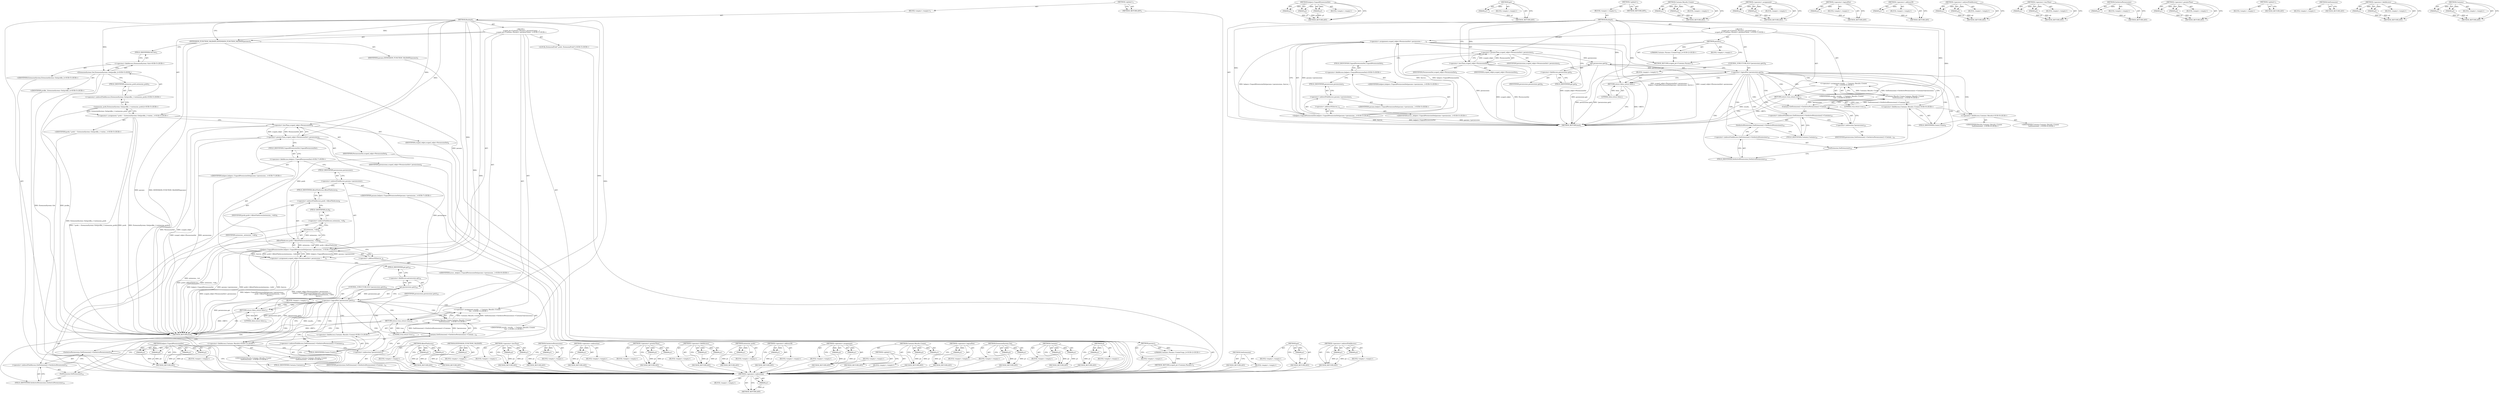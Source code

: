 digraph "id" {
vulnerable_141 [label=<(METHOD,&lt;operator&gt;.indirection)>];
vulnerable_142 [label=<(PARAM,p1)>];
vulnerable_143 [label=<(BLOCK,&lt;empty&gt;,&lt;empty&gt;)>];
vulnerable_144 [label=<(METHOD_RETURN,ANY)>];
vulnerable_96 [label=<(METHOD,helpers.UnpackPermissionSet)>];
vulnerable_97 [label=<(PARAM,p1)>];
vulnerable_98 [label=<(PARAM,p2)>];
vulnerable_99 [label=<(PARAM,p3)>];
vulnerable_100 [label=<(BLOCK,&lt;empty&gt;,&lt;empty&gt;)>];
vulnerable_101 [label=<(METHOD_RETURN,ANY)>];
vulnerable_120 [label=<(METHOD,get)>];
vulnerable_121 [label=<(PARAM,p1)>];
vulnerable_122 [label=<(BLOCK,&lt;empty&gt;,&lt;empty&gt;)>];
vulnerable_123 [label=<(METHOD_RETURN,ANY)>];
vulnerable_6 [label=<(METHOD,&lt;global&gt;)<SUB>1</SUB>>];
vulnerable_7 [label=<(BLOCK,&lt;empty&gt;,&lt;empty&gt;)<SUB>1</SUB>>];
vulnerable_8 [label=<(METHOD,RunImpl)<SUB>1</SUB>>];
vulnerable_9 [label="<(BLOCK,{
   scoped_ptr&lt;Contains::Params&gt; params(Contai...,{
   scoped_ptr&lt;Contains::Params&gt; params(Contai...)<SUB>1</SUB>>"];
vulnerable_10 [label=<(METHOD,params)<SUB>2</SUB>>];
vulnerable_11 [label="<(PARAM,Contains::Params::Create(*args_))<SUB>2</SUB>>"];
vulnerable_12 [label=<(BLOCK,&lt;empty&gt;,&lt;empty&gt;)>];
vulnerable_13 [label=<(METHOD_RETURN,scoped_ptr&lt;Contains.Params&gt;)<SUB>2</SUB>>];
vulnerable_15 [label=<(&lt;operator&gt;.assignment,scoped_refptr&lt;PermissionSet&gt; permissions =
    ...)<SUB>4</SUB>>];
vulnerable_16 [label=<(&lt;operator&gt;.greaterThan,scoped_refptr&lt;PermissionSet&gt; permissions)<SUB>4</SUB>>];
vulnerable_17 [label=<(&lt;operator&gt;.lessThan,scoped_refptr&lt;PermissionSet)<SUB>4</SUB>>];
vulnerable_18 [label=<(IDENTIFIER,scoped_refptr,scoped_refptr&lt;PermissionSet)<SUB>4</SUB>>];
vulnerable_19 [label=<(IDENTIFIER,PermissionSet,scoped_refptr&lt;PermissionSet)<SUB>4</SUB>>];
vulnerable_20 [label=<(IDENTIFIER,permissions,scoped_refptr&lt;PermissionSet&gt; permissions)<SUB>4</SUB>>];
vulnerable_21 [label="<(helpers.UnpackPermissionSet,helpers::UnpackPermissionSet(params-&gt;permission...)<SUB>5</SUB>>"];
vulnerable_22 [label="<(&lt;operator&gt;.fieldAccess,helpers::UnpackPermissionSet)<SUB>5</SUB>>"];
vulnerable_23 [label="<(IDENTIFIER,helpers,helpers::UnpackPermissionSet(params-&gt;permission...)<SUB>5</SUB>>"];
vulnerable_24 [label=<(FIELD_IDENTIFIER,UnpackPermissionSet,UnpackPermissionSet)<SUB>5</SUB>>];
vulnerable_25 [label=<(&lt;operator&gt;.indirectFieldAccess,params-&gt;permissions)<SUB>5</SUB>>];
vulnerable_26 [label="<(IDENTIFIER,params,helpers::UnpackPermissionSet(params-&gt;permission...)<SUB>5</SUB>>"];
vulnerable_27 [label=<(FIELD_IDENTIFIER,permissions,permissions)<SUB>5</SUB>>];
vulnerable_28 [label=<(&lt;operator&gt;.addressOf,&amp;error_)<SUB>5</SUB>>];
vulnerable_29 [label="<(IDENTIFIER,error_,helpers::UnpackPermissionSet(params-&gt;permission...)<SUB>5</SUB>>"];
vulnerable_30 [label=<(CONTROL_STRUCTURE,IF,if (!permissions.get()))<SUB>6</SUB>>];
vulnerable_31 [label=<(&lt;operator&gt;.logicalNot,!permissions.get())<SUB>6</SUB>>];
vulnerable_32 [label=<(get,permissions.get())<SUB>6</SUB>>];
vulnerable_33 [label=<(&lt;operator&gt;.fieldAccess,permissions.get)<SUB>6</SUB>>];
vulnerable_34 [label=<(IDENTIFIER,permissions,permissions.get())<SUB>6</SUB>>];
vulnerable_35 [label=<(FIELD_IDENTIFIER,get,get)<SUB>6</SUB>>];
vulnerable_36 [label=<(BLOCK,&lt;empty&gt;,&lt;empty&gt;)<SUB>7</SUB>>];
vulnerable_37 [label=<(RETURN,return false;,return false;)<SUB>7</SUB>>];
vulnerable_38 [label=<(LITERAL,false,return false;)<SUB>7</SUB>>];
vulnerable_39 [label="<(&lt;operator&gt;.assignment,results_ = Contains::Results::Create(
      Get...)<SUB>9</SUB>>"];
vulnerable_40 [label="<(IDENTIFIER,results_,results_ = Contains::Results::Create(
      Get...)<SUB>9</SUB>>"];
vulnerable_41 [label="<(Contains.Results.Create,Contains::Results::Create(
      GetExtension()...)<SUB>9</SUB>>"];
vulnerable_42 [label="<(&lt;operator&gt;.fieldAccess,Contains::Results::Create)<SUB>9</SUB>>"];
vulnerable_43 [label="<(&lt;operator&gt;.fieldAccess,Contains::Results)<SUB>9</SUB>>"];
vulnerable_44 [label="<(IDENTIFIER,Contains,Contains::Results::Create(
      GetExtension()...)<SUB>9</SUB>>"];
vulnerable_45 [label="<(IDENTIFIER,Results,Contains::Results::Create(
      GetExtension()...)<SUB>9</SUB>>"];
vulnerable_46 [label=<(FIELD_IDENTIFIER,Create,Create)<SUB>9</SUB>>];
vulnerable_47 [label=<(Contains,GetExtension()-&gt;GetActivePermissions()-&gt;Contain...)<SUB>10</SUB>>];
vulnerable_48 [label=<(&lt;operator&gt;.indirectFieldAccess,GetExtension()-&gt;GetActivePermissions()-&gt;Contains)<SUB>10</SUB>>];
vulnerable_49 [label=<(GetActivePermissions,GetExtension()-&gt;GetActivePermissions())<SUB>10</SUB>>];
vulnerable_50 [label=<(&lt;operator&gt;.indirectFieldAccess,GetExtension()-&gt;GetActivePermissions)<SUB>10</SUB>>];
vulnerable_51 [label=<(GetExtension,GetExtension())<SUB>10</SUB>>];
vulnerable_52 [label=<(FIELD_IDENTIFIER,GetActivePermissions,GetActivePermissions)<SUB>10</SUB>>];
vulnerable_53 [label=<(FIELD_IDENTIFIER,Contains,Contains)<SUB>10</SUB>>];
vulnerable_54 [label=<(&lt;operator&gt;.indirection,*permissions)<SUB>10</SUB>>];
vulnerable_55 [label=<(IDENTIFIER,permissions,GetExtension()-&gt;GetActivePermissions()-&gt;Contain...)<SUB>10</SUB>>];
vulnerable_56 [label=<(RETURN,return true;,return true;)<SUB>11</SUB>>];
vulnerable_57 [label=<(LITERAL,true,return true;)<SUB>11</SUB>>];
vulnerable_58 [label=<(METHOD_RETURN,bool)<SUB>1</SUB>>];
vulnerable_60 [label=<(METHOD_RETURN,ANY)<SUB>1</SUB>>];
vulnerable_124 [label=<(METHOD,Contains.Results.Create)>];
vulnerable_125 [label=<(PARAM,p1)>];
vulnerable_126 [label=<(PARAM,p2)>];
vulnerable_127 [label=<(BLOCK,&lt;empty&gt;,&lt;empty&gt;)>];
vulnerable_128 [label=<(METHOD_RETURN,ANY)>];
vulnerable_81 [label=<(METHOD,&lt;operator&gt;.assignment)>];
vulnerable_82 [label=<(PARAM,p1)>];
vulnerable_83 [label=<(PARAM,p2)>];
vulnerable_84 [label=<(BLOCK,&lt;empty&gt;,&lt;empty&gt;)>];
vulnerable_85 [label=<(METHOD_RETURN,ANY)>];
vulnerable_116 [label=<(METHOD,&lt;operator&gt;.logicalNot)>];
vulnerable_117 [label=<(PARAM,p1)>];
vulnerable_118 [label=<(BLOCK,&lt;empty&gt;,&lt;empty&gt;)>];
vulnerable_119 [label=<(METHOD_RETURN,ANY)>];
vulnerable_112 [label=<(METHOD,&lt;operator&gt;.addressOf)>];
vulnerable_113 [label=<(PARAM,p1)>];
vulnerable_114 [label=<(BLOCK,&lt;empty&gt;,&lt;empty&gt;)>];
vulnerable_115 [label=<(METHOD_RETURN,ANY)>];
vulnerable_107 [label=<(METHOD,&lt;operator&gt;.indirectFieldAccess)>];
vulnerable_108 [label=<(PARAM,p1)>];
vulnerable_109 [label=<(PARAM,p2)>];
vulnerable_110 [label=<(BLOCK,&lt;empty&gt;,&lt;empty&gt;)>];
vulnerable_111 [label=<(METHOD_RETURN,ANY)>];
vulnerable_91 [label=<(METHOD,&lt;operator&gt;.lessThan)>];
vulnerable_92 [label=<(PARAM,p1)>];
vulnerable_93 [label=<(PARAM,p2)>];
vulnerable_94 [label=<(BLOCK,&lt;empty&gt;,&lt;empty&gt;)>];
vulnerable_95 [label=<(METHOD_RETURN,ANY)>];
vulnerable_134 [label=<(METHOD,GetActivePermissions)>];
vulnerable_135 [label=<(PARAM,p1)>];
vulnerable_136 [label=<(BLOCK,&lt;empty&gt;,&lt;empty&gt;)>];
vulnerable_137 [label=<(METHOD_RETURN,ANY)>];
vulnerable_86 [label=<(METHOD,&lt;operator&gt;.greaterThan)>];
vulnerable_87 [label=<(PARAM,p1)>];
vulnerable_88 [label=<(PARAM,p2)>];
vulnerable_89 [label=<(BLOCK,&lt;empty&gt;,&lt;empty&gt;)>];
vulnerable_90 [label=<(METHOD_RETURN,ANY)>];
vulnerable_75 [label=<(METHOD,&lt;global&gt;)<SUB>1</SUB>>];
vulnerable_76 [label=<(BLOCK,&lt;empty&gt;,&lt;empty&gt;)>];
vulnerable_77 [label=<(METHOD_RETURN,ANY)>];
vulnerable_138 [label=<(METHOD,GetExtension)>];
vulnerable_139 [label=<(BLOCK,&lt;empty&gt;,&lt;empty&gt;)>];
vulnerable_140 [label=<(METHOD_RETURN,ANY)>];
vulnerable_102 [label=<(METHOD,&lt;operator&gt;.fieldAccess)>];
vulnerable_103 [label=<(PARAM,p1)>];
vulnerable_104 [label=<(PARAM,p2)>];
vulnerable_105 [label=<(BLOCK,&lt;empty&gt;,&lt;empty&gt;)>];
vulnerable_106 [label=<(METHOD_RETURN,ANY)>];
vulnerable_129 [label=<(METHOD,Contains)>];
vulnerable_130 [label=<(PARAM,p1)>];
vulnerable_131 [label=<(PARAM,p2)>];
vulnerable_132 [label=<(BLOCK,&lt;empty&gt;,&lt;empty&gt;)>];
vulnerable_133 [label=<(METHOD_RETURN,ANY)>];
fixed_184 [label=<(METHOD,GetExtension)>];
fixed_185 [label=<(BLOCK,&lt;empty&gt;,&lt;empty&gt;)>];
fixed_186 [label=<(METHOD_RETURN,ANY)>];
fixed_166 [label=<(METHOD,get)>];
fixed_167 [label=<(PARAM,p1)>];
fixed_168 [label=<(BLOCK,&lt;empty&gt;,&lt;empty&gt;)>];
fixed_169 [label=<(METHOD_RETURN,ANY)>];
fixed_117 [label=<(METHOD,&lt;operator&gt;.indirectFieldAccess)>];
fixed_118 [label=<(PARAM,p1)>];
fixed_119 [label=<(PARAM,p2)>];
fixed_120 [label=<(BLOCK,&lt;empty&gt;,&lt;empty&gt;)>];
fixed_121 [label=<(METHOD_RETURN,ANY)>];
fixed_142 [label=<(METHOD,helpers.UnpackPermissionSet)>];
fixed_143 [label=<(PARAM,p1)>];
fixed_144 [label=<(PARAM,p2)>];
fixed_145 [label=<(PARAM,p3)>];
fixed_146 [label=<(PARAM,p4)>];
fixed_147 [label=<(BLOCK,&lt;empty&gt;,&lt;empty&gt;)>];
fixed_148 [label=<(METHOD_RETURN,ANY)>];
fixed_6 [label=<(METHOD,&lt;global&gt;)<SUB>1</SUB>>];
fixed_7 [label=<(BLOCK,&lt;empty&gt;,&lt;empty&gt;)<SUB>1</SUB>>];
fixed_8 [label=<(METHOD,RunImpl)<SUB>1</SUB>>];
fixed_9 [label="<(BLOCK,{
   scoped_ptr&lt;Contains::Params&gt; params(Contai...,{
   scoped_ptr&lt;Contains::Params&gt; params(Contai...)<SUB>1</SUB>>"];
fixed_10 [label=<(METHOD,params)<SUB>2</SUB>>];
fixed_11 [label="<(PARAM,Contains::Params::Create(*args_))<SUB>2</SUB>>"];
fixed_12 [label=<(BLOCK,&lt;empty&gt;,&lt;empty&gt;)>];
fixed_13 [label=<(METHOD_RETURN,scoped_ptr&lt;Contains.Params&gt;)<SUB>2</SUB>>];
fixed_15 [label=<(EXTENSION_FUNCTION_VALIDATE,EXTENSION_FUNCTION_VALIDATE(params))<SUB>3</SUB>>];
fixed_16 [label=<(IDENTIFIER,params,EXTENSION_FUNCTION_VALIDATE(params))<SUB>3</SUB>>];
fixed_17 [label="<(LOCAL,ExtensionPrefs* prefs: ExtensionPrefs*)<SUB>5</SUB>>"];
fixed_18 [label="<(&lt;operator&gt;.assignment,* prefs = ExtensionSystem::Get(profile_)-&gt;exten...)<SUB>5</SUB>>"];
fixed_19 [label="<(IDENTIFIER,prefs,* prefs = ExtensionSystem::Get(profile_)-&gt;exten...)<SUB>5</SUB>>"];
fixed_20 [label="<(extension_prefs,ExtensionSystem::Get(profile_)-&gt;extension_prefs())<SUB>5</SUB>>"];
fixed_21 [label="<(&lt;operator&gt;.indirectFieldAccess,ExtensionSystem::Get(profile_)-&gt;extension_prefs)<SUB>5</SUB>>"];
fixed_22 [label="<(ExtensionSystem.Get,ExtensionSystem::Get(profile_))<SUB>5</SUB>>"];
fixed_23 [label="<(&lt;operator&gt;.fieldAccess,ExtensionSystem::Get)<SUB>5</SUB>>"];
fixed_24 [label="<(IDENTIFIER,ExtensionSystem,ExtensionSystem::Get(profile_))<SUB>5</SUB>>"];
fixed_25 [label=<(FIELD_IDENTIFIER,Get,Get)<SUB>5</SUB>>];
fixed_26 [label="<(IDENTIFIER,profile_,ExtensionSystem::Get(profile_))<SUB>5</SUB>>"];
fixed_27 [label=<(FIELD_IDENTIFIER,extension_prefs,extension_prefs)<SUB>5</SUB>>];
fixed_28 [label=<(&lt;operator&gt;.assignment,scoped_refptr&lt;PermissionSet&gt; permissions =
    ...)<SUB>6</SUB>>];
fixed_29 [label=<(&lt;operator&gt;.greaterThan,scoped_refptr&lt;PermissionSet&gt; permissions)<SUB>6</SUB>>];
fixed_30 [label=<(&lt;operator&gt;.lessThan,scoped_refptr&lt;PermissionSet)<SUB>6</SUB>>];
fixed_31 [label=<(IDENTIFIER,scoped_refptr,scoped_refptr&lt;PermissionSet)<SUB>6</SUB>>];
fixed_32 [label=<(IDENTIFIER,PermissionSet,scoped_refptr&lt;PermissionSet)<SUB>6</SUB>>];
fixed_33 [label=<(IDENTIFIER,permissions,scoped_refptr&lt;PermissionSet&gt; permissions)<SUB>6</SUB>>];
fixed_34 [label="<(helpers.UnpackPermissionSet,helpers::UnpackPermissionSet(params-&gt;permission...)<SUB>7</SUB>>"];
fixed_35 [label="<(&lt;operator&gt;.fieldAccess,helpers::UnpackPermissionSet)<SUB>7</SUB>>"];
fixed_36 [label="<(IDENTIFIER,helpers,helpers::UnpackPermissionSet(params-&gt;permission...)<SUB>7</SUB>>"];
fixed_37 [label=<(FIELD_IDENTIFIER,UnpackPermissionSet,UnpackPermissionSet)<SUB>7</SUB>>];
fixed_38 [label=<(&lt;operator&gt;.indirectFieldAccess,params-&gt;permissions)<SUB>7</SUB>>];
fixed_39 [label="<(IDENTIFIER,params,helpers::UnpackPermissionSet(params-&gt;permission...)<SUB>7</SUB>>"];
fixed_40 [label=<(FIELD_IDENTIFIER,permissions,permissions)<SUB>7</SUB>>];
fixed_41 [label=<(AllowFileAccess,prefs-&gt;AllowFileAccess(extension_-&gt;id()))<SUB>8</SUB>>];
fixed_42 [label=<(&lt;operator&gt;.indirectFieldAccess,prefs-&gt;AllowFileAccess)<SUB>8</SUB>>];
fixed_43 [label=<(IDENTIFIER,prefs,prefs-&gt;AllowFileAccess(extension_-&gt;id()))<SUB>8</SUB>>];
fixed_44 [label=<(FIELD_IDENTIFIER,AllowFileAccess,AllowFileAccess)<SUB>8</SUB>>];
fixed_45 [label=<(id,extension_-&gt;id())<SUB>8</SUB>>];
fixed_46 [label=<(&lt;operator&gt;.indirectFieldAccess,extension_-&gt;id)<SUB>8</SUB>>];
fixed_47 [label=<(IDENTIFIER,extension_,extension_-&gt;id())<SUB>8</SUB>>];
fixed_48 [label=<(FIELD_IDENTIFIER,id,id)<SUB>8</SUB>>];
fixed_49 [label=<(&lt;operator&gt;.addressOf,&amp;error_)<SUB>9</SUB>>];
fixed_50 [label="<(IDENTIFIER,error_,helpers::UnpackPermissionSet(params-&gt;permission...)<SUB>9</SUB>>"];
fixed_51 [label=<(CONTROL_STRUCTURE,IF,if (!permissions.get()))<SUB>10</SUB>>];
fixed_52 [label=<(&lt;operator&gt;.logicalNot,!permissions.get())<SUB>10</SUB>>];
fixed_53 [label=<(get,permissions.get())<SUB>10</SUB>>];
fixed_54 [label=<(&lt;operator&gt;.fieldAccess,permissions.get)<SUB>10</SUB>>];
fixed_55 [label=<(IDENTIFIER,permissions,permissions.get())<SUB>10</SUB>>];
fixed_56 [label=<(FIELD_IDENTIFIER,get,get)<SUB>10</SUB>>];
fixed_57 [label=<(BLOCK,&lt;empty&gt;,&lt;empty&gt;)<SUB>11</SUB>>];
fixed_58 [label=<(RETURN,return false;,return false;)<SUB>11</SUB>>];
fixed_59 [label=<(LITERAL,false,return false;)<SUB>11</SUB>>];
fixed_60 [label="<(&lt;operator&gt;.assignment,results_ = Contains::Results::Create(
      Get...)<SUB>13</SUB>>"];
fixed_61 [label="<(IDENTIFIER,results_,results_ = Contains::Results::Create(
      Get...)<SUB>13</SUB>>"];
fixed_62 [label="<(Contains.Results.Create,Contains::Results::Create(
      GetExtension()...)<SUB>13</SUB>>"];
fixed_63 [label="<(&lt;operator&gt;.fieldAccess,Contains::Results::Create)<SUB>13</SUB>>"];
fixed_64 [label="<(&lt;operator&gt;.fieldAccess,Contains::Results)<SUB>13</SUB>>"];
fixed_65 [label="<(IDENTIFIER,Contains,Contains::Results::Create(
      GetExtension()...)<SUB>13</SUB>>"];
fixed_66 [label="<(IDENTIFIER,Results,Contains::Results::Create(
      GetExtension()...)<SUB>13</SUB>>"];
fixed_67 [label=<(FIELD_IDENTIFIER,Create,Create)<SUB>13</SUB>>];
fixed_68 [label=<(Contains,GetExtension()-&gt;GetActivePermissions()-&gt;Contain...)<SUB>14</SUB>>];
fixed_69 [label=<(&lt;operator&gt;.indirectFieldAccess,GetExtension()-&gt;GetActivePermissions()-&gt;Contains)<SUB>14</SUB>>];
fixed_70 [label=<(GetActivePermissions,GetExtension()-&gt;GetActivePermissions())<SUB>14</SUB>>];
fixed_71 [label=<(&lt;operator&gt;.indirectFieldAccess,GetExtension()-&gt;GetActivePermissions)<SUB>14</SUB>>];
fixed_72 [label=<(GetExtension,GetExtension())<SUB>14</SUB>>];
fixed_73 [label=<(FIELD_IDENTIFIER,GetActivePermissions,GetActivePermissions)<SUB>14</SUB>>];
fixed_74 [label=<(FIELD_IDENTIFIER,Contains,Contains)<SUB>14</SUB>>];
fixed_75 [label=<(&lt;operator&gt;.indirection,*permissions)<SUB>14</SUB>>];
fixed_76 [label=<(IDENTIFIER,permissions,GetExtension()-&gt;GetActivePermissions()-&gt;Contain...)<SUB>14</SUB>>];
fixed_77 [label=<(RETURN,return true;,return true;)<SUB>15</SUB>>];
fixed_78 [label=<(LITERAL,true,return true;)<SUB>15</SUB>>];
fixed_79 [label=<(METHOD_RETURN,bool)<SUB>1</SUB>>];
fixed_81 [label=<(METHOD_RETURN,ANY)<SUB>1</SUB>>];
fixed_149 [label=<(METHOD,AllowFileAccess)>];
fixed_150 [label=<(PARAM,p1)>];
fixed_151 [label=<(PARAM,p2)>];
fixed_152 [label=<(BLOCK,&lt;empty&gt;,&lt;empty&gt;)>];
fixed_153 [label=<(METHOD_RETURN,ANY)>];
fixed_104 [label=<(METHOD,EXTENSION_FUNCTION_VALIDATE)>];
fixed_105 [label=<(PARAM,p1)>];
fixed_106 [label=<(BLOCK,&lt;empty&gt;,&lt;empty&gt;)>];
fixed_107 [label=<(METHOD_RETURN,ANY)>];
fixed_137 [label=<(METHOD,&lt;operator&gt;.lessThan)>];
fixed_138 [label=<(PARAM,p1)>];
fixed_139 [label=<(PARAM,p2)>];
fixed_140 [label=<(BLOCK,&lt;empty&gt;,&lt;empty&gt;)>];
fixed_141 [label=<(METHOD_RETURN,ANY)>];
fixed_180 [label=<(METHOD,GetActivePermissions)>];
fixed_181 [label=<(PARAM,p1)>];
fixed_182 [label=<(BLOCK,&lt;empty&gt;,&lt;empty&gt;)>];
fixed_183 [label=<(METHOD_RETURN,ANY)>];
fixed_187 [label=<(METHOD,&lt;operator&gt;.indirection)>];
fixed_188 [label=<(PARAM,p1)>];
fixed_189 [label=<(BLOCK,&lt;empty&gt;,&lt;empty&gt;)>];
fixed_190 [label=<(METHOD_RETURN,ANY)>];
fixed_132 [label=<(METHOD,&lt;operator&gt;.greaterThan)>];
fixed_133 [label=<(PARAM,p1)>];
fixed_134 [label=<(PARAM,p2)>];
fixed_135 [label=<(BLOCK,&lt;empty&gt;,&lt;empty&gt;)>];
fixed_136 [label=<(METHOD_RETURN,ANY)>];
fixed_127 [label=<(METHOD,&lt;operator&gt;.fieldAccess)>];
fixed_128 [label=<(PARAM,p1)>];
fixed_129 [label=<(PARAM,p2)>];
fixed_130 [label=<(BLOCK,&lt;empty&gt;,&lt;empty&gt;)>];
fixed_131 [label=<(METHOD_RETURN,ANY)>];
fixed_113 [label=<(METHOD,extension_prefs)>];
fixed_114 [label=<(PARAM,p1)>];
fixed_115 [label=<(BLOCK,&lt;empty&gt;,&lt;empty&gt;)>];
fixed_116 [label=<(METHOD_RETURN,ANY)>];
fixed_158 [label=<(METHOD,&lt;operator&gt;.addressOf)>];
fixed_159 [label=<(PARAM,p1)>];
fixed_160 [label=<(BLOCK,&lt;empty&gt;,&lt;empty&gt;)>];
fixed_161 [label=<(METHOD_RETURN,ANY)>];
fixed_108 [label=<(METHOD,&lt;operator&gt;.assignment)>];
fixed_109 [label=<(PARAM,p1)>];
fixed_110 [label=<(PARAM,p2)>];
fixed_111 [label=<(BLOCK,&lt;empty&gt;,&lt;empty&gt;)>];
fixed_112 [label=<(METHOD_RETURN,ANY)>];
fixed_98 [label=<(METHOD,&lt;global&gt;)<SUB>1</SUB>>];
fixed_99 [label=<(BLOCK,&lt;empty&gt;,&lt;empty&gt;)>];
fixed_100 [label=<(METHOD_RETURN,ANY)>];
fixed_170 [label=<(METHOD,Contains.Results.Create)>];
fixed_171 [label=<(PARAM,p1)>];
fixed_172 [label=<(PARAM,p2)>];
fixed_173 [label=<(BLOCK,&lt;empty&gt;,&lt;empty&gt;)>];
fixed_174 [label=<(METHOD_RETURN,ANY)>];
fixed_162 [label=<(METHOD,&lt;operator&gt;.logicalNot)>];
fixed_163 [label=<(PARAM,p1)>];
fixed_164 [label=<(BLOCK,&lt;empty&gt;,&lt;empty&gt;)>];
fixed_165 [label=<(METHOD_RETURN,ANY)>];
fixed_122 [label=<(METHOD,ExtensionSystem.Get)>];
fixed_123 [label=<(PARAM,p1)>];
fixed_124 [label=<(PARAM,p2)>];
fixed_125 [label=<(BLOCK,&lt;empty&gt;,&lt;empty&gt;)>];
fixed_126 [label=<(METHOD_RETURN,ANY)>];
fixed_175 [label=<(METHOD,Contains)>];
fixed_176 [label=<(PARAM,p1)>];
fixed_177 [label=<(PARAM,p2)>];
fixed_178 [label=<(BLOCK,&lt;empty&gt;,&lt;empty&gt;)>];
fixed_179 [label=<(METHOD_RETURN,ANY)>];
fixed_154 [label=<(METHOD,id)>];
fixed_155 [label=<(PARAM,p1)>];
fixed_156 [label=<(BLOCK,&lt;empty&gt;,&lt;empty&gt;)>];
fixed_157 [label=<(METHOD_RETURN,ANY)>];
vulnerable_141 -> vulnerable_142  [key=0, label="AST: "];
vulnerable_141 -> vulnerable_142  [key=1, label="DDG: "];
vulnerable_141 -> vulnerable_143  [key=0, label="AST: "];
vulnerable_141 -> vulnerable_144  [key=0, label="AST: "];
vulnerable_141 -> vulnerable_144  [key=1, label="CFG: "];
vulnerable_142 -> vulnerable_144  [key=0, label="DDG: p1"];
vulnerable_96 -> vulnerable_97  [key=0, label="AST: "];
vulnerable_96 -> vulnerable_97  [key=1, label="DDG: "];
vulnerable_96 -> vulnerable_100  [key=0, label="AST: "];
vulnerable_96 -> vulnerable_98  [key=0, label="AST: "];
vulnerable_96 -> vulnerable_98  [key=1, label="DDG: "];
vulnerable_96 -> vulnerable_101  [key=0, label="AST: "];
vulnerable_96 -> vulnerable_101  [key=1, label="CFG: "];
vulnerable_96 -> vulnerable_99  [key=0, label="AST: "];
vulnerable_96 -> vulnerable_99  [key=1, label="DDG: "];
vulnerable_97 -> vulnerable_101  [key=0, label="DDG: p1"];
vulnerable_98 -> vulnerable_101  [key=0, label="DDG: p2"];
vulnerable_99 -> vulnerable_101  [key=0, label="DDG: p3"];
vulnerable_120 -> vulnerable_121  [key=0, label="AST: "];
vulnerable_120 -> vulnerable_121  [key=1, label="DDG: "];
vulnerable_120 -> vulnerable_122  [key=0, label="AST: "];
vulnerable_120 -> vulnerable_123  [key=0, label="AST: "];
vulnerable_120 -> vulnerable_123  [key=1, label="CFG: "];
vulnerable_121 -> vulnerable_123  [key=0, label="DDG: p1"];
vulnerable_6 -> vulnerable_7  [key=0, label="AST: "];
vulnerable_6 -> vulnerable_60  [key=0, label="AST: "];
vulnerable_6 -> vulnerable_60  [key=1, label="CFG: "];
vulnerable_7 -> vulnerable_8  [key=0, label="AST: "];
vulnerable_8 -> vulnerable_9  [key=0, label="AST: "];
vulnerable_8 -> vulnerable_58  [key=0, label="AST: "];
vulnerable_8 -> vulnerable_17  [key=0, label="CFG: "];
vulnerable_8 -> vulnerable_17  [key=1, label="DDG: "];
vulnerable_8 -> vulnerable_56  [key=0, label="DDG: "];
vulnerable_8 -> vulnerable_57  [key=0, label="DDG: "];
vulnerable_8 -> vulnerable_16  [key=0, label="DDG: "];
vulnerable_8 -> vulnerable_21  [key=0, label="DDG: "];
vulnerable_8 -> vulnerable_37  [key=0, label="DDG: "];
vulnerable_8 -> vulnerable_38  [key=0, label="DDG: "];
vulnerable_9 -> vulnerable_10  [key=0, label="AST: "];
vulnerable_9 -> vulnerable_15  [key=0, label="AST: "];
vulnerable_9 -> vulnerable_30  [key=0, label="AST: "];
vulnerable_9 -> vulnerable_39  [key=0, label="AST: "];
vulnerable_9 -> vulnerable_56  [key=0, label="AST: "];
vulnerable_10 -> vulnerable_11  [key=0, label="AST: "];
vulnerable_10 -> vulnerable_11  [key=1, label="DDG: "];
vulnerable_10 -> vulnerable_12  [key=0, label="AST: "];
vulnerable_10 -> vulnerable_13  [key=0, label="AST: "];
vulnerable_10 -> vulnerable_13  [key=1, label="CFG: "];
vulnerable_11 -> vulnerable_13  [key=0, label="DDG: "];
vulnerable_15 -> vulnerable_16  [key=0, label="AST: "];
vulnerable_15 -> vulnerable_21  [key=0, label="AST: "];
vulnerable_15 -> vulnerable_35  [key=0, label="CFG: "];
vulnerable_15 -> vulnerable_58  [key=0, label="DDG: scoped_refptr&lt;PermissionSet&gt; permissions"];
vulnerable_15 -> vulnerable_58  [key=1, label="DDG: helpers::UnpackPermissionSet(params-&gt;permissions, &amp;error_)"];
vulnerable_15 -> vulnerable_58  [key=2, label="DDG: scoped_refptr&lt;PermissionSet&gt; permissions =
      helpers::UnpackPermissionSet(params-&gt;permissions, &amp;error_)"];
vulnerable_16 -> vulnerable_17  [key=0, label="AST: "];
vulnerable_16 -> vulnerable_20  [key=0, label="AST: "];
vulnerable_16 -> vulnerable_24  [key=0, label="CFG: "];
vulnerable_16 -> vulnerable_58  [key=0, label="DDG: scoped_refptr&lt;PermissionSet"];
vulnerable_16 -> vulnerable_58  [key=1, label="DDG: permissions"];
vulnerable_16 -> vulnerable_32  [key=0, label="DDG: permissions"];
vulnerable_17 -> vulnerable_18  [key=0, label="AST: "];
vulnerable_17 -> vulnerable_19  [key=0, label="AST: "];
vulnerable_17 -> vulnerable_16  [key=0, label="CFG: "];
vulnerable_17 -> vulnerable_16  [key=1, label="DDG: scoped_refptr"];
vulnerable_17 -> vulnerable_16  [key=2, label="DDG: PermissionSet"];
vulnerable_17 -> vulnerable_58  [key=0, label="DDG: PermissionSet"];
vulnerable_17 -> vulnerable_58  [key=1, label="DDG: scoped_refptr"];
vulnerable_21 -> vulnerable_22  [key=0, label="AST: "];
vulnerable_21 -> vulnerable_25  [key=0, label="AST: "];
vulnerable_21 -> vulnerable_28  [key=0, label="AST: "];
vulnerable_21 -> vulnerable_15  [key=0, label="CFG: "];
vulnerable_21 -> vulnerable_15  [key=1, label="DDG: helpers::UnpackPermissionSet"];
vulnerable_21 -> vulnerable_15  [key=2, label="DDG: params-&gt;permissions"];
vulnerable_21 -> vulnerable_15  [key=3, label="DDG: &amp;error_"];
vulnerable_21 -> vulnerable_58  [key=0, label="DDG: helpers::UnpackPermissionSet"];
vulnerable_21 -> vulnerable_58  [key=1, label="DDG: params-&gt;permissions"];
vulnerable_21 -> vulnerable_58  [key=2, label="DDG: &amp;error_"];
vulnerable_22 -> vulnerable_23  [key=0, label="AST: "];
vulnerable_22 -> vulnerable_24  [key=0, label="AST: "];
vulnerable_22 -> vulnerable_27  [key=0, label="CFG: "];
vulnerable_24 -> vulnerable_22  [key=0, label="CFG: "];
vulnerable_25 -> vulnerable_26  [key=0, label="AST: "];
vulnerable_25 -> vulnerable_27  [key=0, label="AST: "];
vulnerable_25 -> vulnerable_28  [key=0, label="CFG: "];
vulnerable_27 -> vulnerable_25  [key=0, label="CFG: "];
vulnerable_28 -> vulnerable_29  [key=0, label="AST: "];
vulnerable_28 -> vulnerable_21  [key=0, label="CFG: "];
vulnerable_30 -> vulnerable_31  [key=0, label="AST: "];
vulnerable_30 -> vulnerable_36  [key=0, label="AST: "];
vulnerable_31 -> vulnerable_32  [key=0, label="AST: "];
vulnerable_31 -> vulnerable_37  [key=0, label="CFG: "];
vulnerable_31 -> vulnerable_37  [key=1, label="CDG: "];
vulnerable_31 -> vulnerable_43  [key=0, label="CFG: "];
vulnerable_31 -> vulnerable_43  [key=1, label="CDG: "];
vulnerable_31 -> vulnerable_58  [key=0, label="DDG: permissions.get()"];
vulnerable_31 -> vulnerable_58  [key=1, label="DDG: !permissions.get()"];
vulnerable_31 -> vulnerable_47  [key=0, label="CDG: "];
vulnerable_31 -> vulnerable_48  [key=0, label="CDG: "];
vulnerable_31 -> vulnerable_49  [key=0, label="CDG: "];
vulnerable_31 -> vulnerable_50  [key=0, label="CDG: "];
vulnerable_31 -> vulnerable_42  [key=0, label="CDG: "];
vulnerable_31 -> vulnerable_51  [key=0, label="CDG: "];
vulnerable_31 -> vulnerable_52  [key=0, label="CDG: "];
vulnerable_31 -> vulnerable_46  [key=0, label="CDG: "];
vulnerable_31 -> vulnerable_53  [key=0, label="CDG: "];
vulnerable_31 -> vulnerable_56  [key=0, label="CDG: "];
vulnerable_31 -> vulnerable_41  [key=0, label="CDG: "];
vulnerable_31 -> vulnerable_54  [key=0, label="CDG: "];
vulnerable_31 -> vulnerable_39  [key=0, label="CDG: "];
vulnerable_32 -> vulnerable_33  [key=0, label="AST: "];
vulnerable_32 -> vulnerable_31  [key=0, label="CFG: "];
vulnerable_32 -> vulnerable_31  [key=1, label="DDG: permissions.get"];
vulnerable_32 -> vulnerable_58  [key=0, label="DDG: permissions.get"];
vulnerable_33 -> vulnerable_34  [key=0, label="AST: "];
vulnerable_33 -> vulnerable_35  [key=0, label="AST: "];
vulnerable_33 -> vulnerable_32  [key=0, label="CFG: "];
vulnerable_35 -> vulnerable_33  [key=0, label="CFG: "];
vulnerable_36 -> vulnerable_37  [key=0, label="AST: "];
vulnerable_37 -> vulnerable_38  [key=0, label="AST: "];
vulnerable_37 -> vulnerable_58  [key=0, label="CFG: "];
vulnerable_37 -> vulnerable_58  [key=1, label="DDG: &lt;RET&gt;"];
vulnerable_38 -> vulnerable_37  [key=0, label="DDG: false"];
vulnerable_39 -> vulnerable_40  [key=0, label="AST: "];
vulnerable_39 -> vulnerable_41  [key=0, label="AST: "];
vulnerable_39 -> vulnerable_56  [key=0, label="CFG: "];
vulnerable_39 -> vulnerable_58  [key=0, label="DDG: results_"];
vulnerable_41 -> vulnerable_42  [key=0, label="AST: "];
vulnerable_41 -> vulnerable_47  [key=0, label="AST: "];
vulnerable_41 -> vulnerable_39  [key=0, label="CFG: "];
vulnerable_41 -> vulnerable_39  [key=1, label="DDG: Contains::Results::Create"];
vulnerable_41 -> vulnerable_39  [key=2, label="DDG: GetExtension()-&gt;GetActivePermissions()-&gt;Contains(*permissions)"];
vulnerable_42 -> vulnerable_43  [key=0, label="AST: "];
vulnerable_42 -> vulnerable_46  [key=0, label="AST: "];
vulnerable_42 -> vulnerable_51  [key=0, label="CFG: "];
vulnerable_43 -> vulnerable_44  [key=0, label="AST: "];
vulnerable_43 -> vulnerable_45  [key=0, label="AST: "];
vulnerable_43 -> vulnerable_46  [key=0, label="CFG: "];
vulnerable_46 -> vulnerable_42  [key=0, label="CFG: "];
vulnerable_47 -> vulnerable_48  [key=0, label="AST: "];
vulnerable_47 -> vulnerable_54  [key=0, label="AST: "];
vulnerable_47 -> vulnerable_41  [key=0, label="CFG: "];
vulnerable_47 -> vulnerable_41  [key=1, label="DDG: GetExtension()-&gt;GetActivePermissions()-&gt;Contains"];
vulnerable_47 -> vulnerable_41  [key=2, label="DDG: *permissions"];
vulnerable_48 -> vulnerable_49  [key=0, label="AST: "];
vulnerable_48 -> vulnerable_53  [key=0, label="AST: "];
vulnerable_48 -> vulnerable_54  [key=0, label="CFG: "];
vulnerable_49 -> vulnerable_50  [key=0, label="AST: "];
vulnerable_49 -> vulnerable_53  [key=0, label="CFG: "];
vulnerable_50 -> vulnerable_51  [key=0, label="AST: "];
vulnerable_50 -> vulnerable_52  [key=0, label="AST: "];
vulnerable_50 -> vulnerable_49  [key=0, label="CFG: "];
vulnerable_51 -> vulnerable_52  [key=0, label="CFG: "];
vulnerable_52 -> vulnerable_50  [key=0, label="CFG: "];
vulnerable_53 -> vulnerable_48  [key=0, label="CFG: "];
vulnerable_54 -> vulnerable_55  [key=0, label="AST: "];
vulnerable_54 -> vulnerable_47  [key=0, label="CFG: "];
vulnerable_56 -> vulnerable_57  [key=0, label="AST: "];
vulnerable_56 -> vulnerable_58  [key=0, label="CFG: "];
vulnerable_56 -> vulnerable_58  [key=1, label="DDG: &lt;RET&gt;"];
vulnerable_57 -> vulnerable_56  [key=0, label="DDG: true"];
vulnerable_124 -> vulnerable_125  [key=0, label="AST: "];
vulnerable_124 -> vulnerable_125  [key=1, label="DDG: "];
vulnerable_124 -> vulnerable_127  [key=0, label="AST: "];
vulnerable_124 -> vulnerable_126  [key=0, label="AST: "];
vulnerable_124 -> vulnerable_126  [key=1, label="DDG: "];
vulnerable_124 -> vulnerable_128  [key=0, label="AST: "];
vulnerable_124 -> vulnerable_128  [key=1, label="CFG: "];
vulnerable_125 -> vulnerable_128  [key=0, label="DDG: p1"];
vulnerable_126 -> vulnerable_128  [key=0, label="DDG: p2"];
vulnerable_81 -> vulnerable_82  [key=0, label="AST: "];
vulnerable_81 -> vulnerable_82  [key=1, label="DDG: "];
vulnerable_81 -> vulnerable_84  [key=0, label="AST: "];
vulnerable_81 -> vulnerable_83  [key=0, label="AST: "];
vulnerable_81 -> vulnerable_83  [key=1, label="DDG: "];
vulnerable_81 -> vulnerable_85  [key=0, label="AST: "];
vulnerable_81 -> vulnerable_85  [key=1, label="CFG: "];
vulnerable_82 -> vulnerable_85  [key=0, label="DDG: p1"];
vulnerable_83 -> vulnerable_85  [key=0, label="DDG: p2"];
vulnerable_116 -> vulnerable_117  [key=0, label="AST: "];
vulnerable_116 -> vulnerable_117  [key=1, label="DDG: "];
vulnerable_116 -> vulnerable_118  [key=0, label="AST: "];
vulnerable_116 -> vulnerable_119  [key=0, label="AST: "];
vulnerable_116 -> vulnerable_119  [key=1, label="CFG: "];
vulnerable_117 -> vulnerable_119  [key=0, label="DDG: p1"];
vulnerable_112 -> vulnerable_113  [key=0, label="AST: "];
vulnerable_112 -> vulnerable_113  [key=1, label="DDG: "];
vulnerable_112 -> vulnerable_114  [key=0, label="AST: "];
vulnerable_112 -> vulnerable_115  [key=0, label="AST: "];
vulnerable_112 -> vulnerable_115  [key=1, label="CFG: "];
vulnerable_113 -> vulnerable_115  [key=0, label="DDG: p1"];
vulnerable_107 -> vulnerable_108  [key=0, label="AST: "];
vulnerable_107 -> vulnerable_108  [key=1, label="DDG: "];
vulnerable_107 -> vulnerable_110  [key=0, label="AST: "];
vulnerable_107 -> vulnerable_109  [key=0, label="AST: "];
vulnerable_107 -> vulnerable_109  [key=1, label="DDG: "];
vulnerable_107 -> vulnerable_111  [key=0, label="AST: "];
vulnerable_107 -> vulnerable_111  [key=1, label="CFG: "];
vulnerable_108 -> vulnerable_111  [key=0, label="DDG: p1"];
vulnerable_109 -> vulnerable_111  [key=0, label="DDG: p2"];
vulnerable_91 -> vulnerable_92  [key=0, label="AST: "];
vulnerable_91 -> vulnerable_92  [key=1, label="DDG: "];
vulnerable_91 -> vulnerable_94  [key=0, label="AST: "];
vulnerable_91 -> vulnerable_93  [key=0, label="AST: "];
vulnerable_91 -> vulnerable_93  [key=1, label="DDG: "];
vulnerable_91 -> vulnerable_95  [key=0, label="AST: "];
vulnerable_91 -> vulnerable_95  [key=1, label="CFG: "];
vulnerable_92 -> vulnerable_95  [key=0, label="DDG: p1"];
vulnerable_93 -> vulnerable_95  [key=0, label="DDG: p2"];
vulnerable_134 -> vulnerable_135  [key=0, label="AST: "];
vulnerable_134 -> vulnerable_135  [key=1, label="DDG: "];
vulnerable_134 -> vulnerable_136  [key=0, label="AST: "];
vulnerable_134 -> vulnerable_137  [key=0, label="AST: "];
vulnerable_134 -> vulnerable_137  [key=1, label="CFG: "];
vulnerable_135 -> vulnerable_137  [key=0, label="DDG: p1"];
vulnerable_86 -> vulnerable_87  [key=0, label="AST: "];
vulnerable_86 -> vulnerable_87  [key=1, label="DDG: "];
vulnerable_86 -> vulnerable_89  [key=0, label="AST: "];
vulnerable_86 -> vulnerable_88  [key=0, label="AST: "];
vulnerable_86 -> vulnerable_88  [key=1, label="DDG: "];
vulnerable_86 -> vulnerable_90  [key=0, label="AST: "];
vulnerable_86 -> vulnerable_90  [key=1, label="CFG: "];
vulnerable_87 -> vulnerable_90  [key=0, label="DDG: p1"];
vulnerable_88 -> vulnerable_90  [key=0, label="DDG: p2"];
vulnerable_75 -> vulnerable_76  [key=0, label="AST: "];
vulnerable_75 -> vulnerable_77  [key=0, label="AST: "];
vulnerable_75 -> vulnerable_77  [key=1, label="CFG: "];
vulnerable_138 -> vulnerable_139  [key=0, label="AST: "];
vulnerable_138 -> vulnerable_140  [key=0, label="AST: "];
vulnerable_138 -> vulnerable_140  [key=1, label="CFG: "];
vulnerable_102 -> vulnerable_103  [key=0, label="AST: "];
vulnerable_102 -> vulnerable_103  [key=1, label="DDG: "];
vulnerable_102 -> vulnerable_105  [key=0, label="AST: "];
vulnerable_102 -> vulnerable_104  [key=0, label="AST: "];
vulnerable_102 -> vulnerable_104  [key=1, label="DDG: "];
vulnerable_102 -> vulnerable_106  [key=0, label="AST: "];
vulnerable_102 -> vulnerable_106  [key=1, label="CFG: "];
vulnerable_103 -> vulnerable_106  [key=0, label="DDG: p1"];
vulnerable_104 -> vulnerable_106  [key=0, label="DDG: p2"];
vulnerable_129 -> vulnerable_130  [key=0, label="AST: "];
vulnerable_129 -> vulnerable_130  [key=1, label="DDG: "];
vulnerable_129 -> vulnerable_132  [key=0, label="AST: "];
vulnerable_129 -> vulnerable_131  [key=0, label="AST: "];
vulnerable_129 -> vulnerable_131  [key=1, label="DDG: "];
vulnerable_129 -> vulnerable_133  [key=0, label="AST: "];
vulnerable_129 -> vulnerable_133  [key=1, label="CFG: "];
vulnerable_130 -> vulnerable_133  [key=0, label="DDG: p1"];
vulnerable_131 -> vulnerable_133  [key=0, label="DDG: p2"];
fixed_184 -> fixed_185  [key=0, label="AST: "];
fixed_184 -> fixed_186  [key=0, label="AST: "];
fixed_184 -> fixed_186  [key=1, label="CFG: "];
fixed_185 -> vulnerable_141  [key=0];
fixed_186 -> vulnerable_141  [key=0];
fixed_166 -> fixed_167  [key=0, label="AST: "];
fixed_166 -> fixed_167  [key=1, label="DDG: "];
fixed_166 -> fixed_168  [key=0, label="AST: "];
fixed_166 -> fixed_169  [key=0, label="AST: "];
fixed_166 -> fixed_169  [key=1, label="CFG: "];
fixed_167 -> fixed_169  [key=0, label="DDG: p1"];
fixed_168 -> vulnerable_141  [key=0];
fixed_169 -> vulnerable_141  [key=0];
fixed_117 -> fixed_118  [key=0, label="AST: "];
fixed_117 -> fixed_118  [key=1, label="DDG: "];
fixed_117 -> fixed_120  [key=0, label="AST: "];
fixed_117 -> fixed_119  [key=0, label="AST: "];
fixed_117 -> fixed_119  [key=1, label="DDG: "];
fixed_117 -> fixed_121  [key=0, label="AST: "];
fixed_117 -> fixed_121  [key=1, label="CFG: "];
fixed_118 -> fixed_121  [key=0, label="DDG: p1"];
fixed_119 -> fixed_121  [key=0, label="DDG: p2"];
fixed_120 -> vulnerable_141  [key=0];
fixed_121 -> vulnerable_141  [key=0];
fixed_142 -> fixed_143  [key=0, label="AST: "];
fixed_142 -> fixed_143  [key=1, label="DDG: "];
fixed_142 -> fixed_147  [key=0, label="AST: "];
fixed_142 -> fixed_144  [key=0, label="AST: "];
fixed_142 -> fixed_144  [key=1, label="DDG: "];
fixed_142 -> fixed_148  [key=0, label="AST: "];
fixed_142 -> fixed_148  [key=1, label="CFG: "];
fixed_142 -> fixed_145  [key=0, label="AST: "];
fixed_142 -> fixed_145  [key=1, label="DDG: "];
fixed_142 -> fixed_146  [key=0, label="AST: "];
fixed_142 -> fixed_146  [key=1, label="DDG: "];
fixed_143 -> fixed_148  [key=0, label="DDG: p1"];
fixed_144 -> fixed_148  [key=0, label="DDG: p2"];
fixed_145 -> fixed_148  [key=0, label="DDG: p3"];
fixed_146 -> fixed_148  [key=0, label="DDG: p4"];
fixed_147 -> vulnerable_141  [key=0];
fixed_148 -> vulnerable_141  [key=0];
fixed_6 -> fixed_7  [key=0, label="AST: "];
fixed_6 -> fixed_81  [key=0, label="AST: "];
fixed_6 -> fixed_81  [key=1, label="CFG: "];
fixed_7 -> fixed_8  [key=0, label="AST: "];
fixed_8 -> fixed_9  [key=0, label="AST: "];
fixed_8 -> fixed_79  [key=0, label="AST: "];
fixed_8 -> fixed_15  [key=0, label="CFG: "];
fixed_8 -> fixed_15  [key=1, label="DDG: "];
fixed_8 -> fixed_77  [key=0, label="DDG: "];
fixed_8 -> fixed_78  [key=0, label="DDG: "];
fixed_8 -> fixed_29  [key=0, label="DDG: "];
fixed_8 -> fixed_34  [key=0, label="DDG: "];
fixed_8 -> fixed_58  [key=0, label="DDG: "];
fixed_8 -> fixed_30  [key=0, label="DDG: "];
fixed_8 -> fixed_59  [key=0, label="DDG: "];
fixed_8 -> fixed_22  [key=0, label="DDG: "];
fixed_9 -> fixed_10  [key=0, label="AST: "];
fixed_9 -> fixed_15  [key=0, label="AST: "];
fixed_9 -> fixed_17  [key=0, label="AST: "];
fixed_9 -> fixed_18  [key=0, label="AST: "];
fixed_9 -> fixed_28  [key=0, label="AST: "];
fixed_9 -> fixed_51  [key=0, label="AST: "];
fixed_9 -> fixed_60  [key=0, label="AST: "];
fixed_9 -> fixed_77  [key=0, label="AST: "];
fixed_10 -> fixed_11  [key=0, label="AST: "];
fixed_10 -> fixed_11  [key=1, label="DDG: "];
fixed_10 -> fixed_12  [key=0, label="AST: "];
fixed_10 -> fixed_13  [key=0, label="AST: "];
fixed_10 -> fixed_13  [key=1, label="CFG: "];
fixed_11 -> fixed_13  [key=0, label="DDG: "];
fixed_12 -> vulnerable_141  [key=0];
fixed_13 -> vulnerable_141  [key=0];
fixed_15 -> fixed_16  [key=0, label="AST: "];
fixed_15 -> fixed_25  [key=0, label="CFG: "];
fixed_15 -> fixed_79  [key=0, label="DDG: params"];
fixed_15 -> fixed_79  [key=1, label="DDG: EXTENSION_FUNCTION_VALIDATE(params)"];
fixed_15 -> fixed_34  [key=0, label="DDG: params"];
fixed_16 -> vulnerable_141  [key=0];
fixed_17 -> vulnerable_141  [key=0];
fixed_18 -> fixed_19  [key=0, label="AST: "];
fixed_18 -> fixed_20  [key=0, label="AST: "];
fixed_18 -> fixed_30  [key=0, label="CFG: "];
fixed_18 -> fixed_79  [key=0, label="DDG: prefs"];
fixed_18 -> fixed_79  [key=1, label="DDG: ExtensionSystem::Get(profile_)-&gt;extension_prefs()"];
fixed_18 -> fixed_79  [key=2, label="DDG: * prefs = ExtensionSystem::Get(profile_)-&gt;extension_prefs()"];
fixed_18 -> fixed_41  [key=0, label="DDG: prefs"];
fixed_19 -> vulnerable_141  [key=0];
fixed_20 -> fixed_21  [key=0, label="AST: "];
fixed_20 -> fixed_18  [key=0, label="CFG: "];
fixed_20 -> fixed_18  [key=1, label="DDG: ExtensionSystem::Get(profile_)-&gt;extension_prefs"];
fixed_20 -> fixed_79  [key=0, label="DDG: ExtensionSystem::Get(profile_)-&gt;extension_prefs"];
fixed_21 -> fixed_22  [key=0, label="AST: "];
fixed_21 -> fixed_27  [key=0, label="AST: "];
fixed_21 -> fixed_20  [key=0, label="CFG: "];
fixed_22 -> fixed_23  [key=0, label="AST: "];
fixed_22 -> fixed_26  [key=0, label="AST: "];
fixed_22 -> fixed_27  [key=0, label="CFG: "];
fixed_22 -> fixed_79  [key=0, label="DDG: ExtensionSystem::Get"];
fixed_22 -> fixed_79  [key=1, label="DDG: profile_"];
fixed_23 -> fixed_24  [key=0, label="AST: "];
fixed_23 -> fixed_25  [key=0, label="AST: "];
fixed_23 -> fixed_22  [key=0, label="CFG: "];
fixed_24 -> vulnerable_141  [key=0];
fixed_25 -> fixed_23  [key=0, label="CFG: "];
fixed_26 -> vulnerable_141  [key=0];
fixed_27 -> fixed_21  [key=0, label="CFG: "];
fixed_28 -> fixed_29  [key=0, label="AST: "];
fixed_28 -> fixed_34  [key=0, label="AST: "];
fixed_28 -> fixed_56  [key=0, label="CFG: "];
fixed_28 -> fixed_79  [key=0, label="DDG: scoped_refptr&lt;PermissionSet&gt; permissions"];
fixed_28 -> fixed_79  [key=1, label="DDG: helpers::UnpackPermissionSet(params-&gt;permissions,
                                   prefs-&gt;AllowFileAccess(extension_-&gt;id()),
                                   &amp;error_)"];
fixed_28 -> fixed_79  [key=2, label="DDG: scoped_refptr&lt;PermissionSet&gt; permissions =
      helpers::UnpackPermissionSet(params-&gt;permissions,
                                   prefs-&gt;AllowFileAccess(extension_-&gt;id()),
                                   &amp;error_)"];
fixed_29 -> fixed_30  [key=0, label="AST: "];
fixed_29 -> fixed_33  [key=0, label="AST: "];
fixed_29 -> fixed_37  [key=0, label="CFG: "];
fixed_29 -> fixed_79  [key=0, label="DDG: scoped_refptr&lt;PermissionSet"];
fixed_29 -> fixed_79  [key=1, label="DDG: permissions"];
fixed_29 -> fixed_53  [key=0, label="DDG: permissions"];
fixed_30 -> fixed_31  [key=0, label="AST: "];
fixed_30 -> fixed_32  [key=0, label="AST: "];
fixed_30 -> fixed_29  [key=0, label="CFG: "];
fixed_30 -> fixed_29  [key=1, label="DDG: scoped_refptr"];
fixed_30 -> fixed_29  [key=2, label="DDG: PermissionSet"];
fixed_30 -> fixed_79  [key=0, label="DDG: PermissionSet"];
fixed_30 -> fixed_79  [key=1, label="DDG: scoped_refptr"];
fixed_31 -> vulnerable_141  [key=0];
fixed_32 -> vulnerable_141  [key=0];
fixed_33 -> vulnerable_141  [key=0];
fixed_34 -> fixed_35  [key=0, label="AST: "];
fixed_34 -> fixed_38  [key=0, label="AST: "];
fixed_34 -> fixed_41  [key=0, label="AST: "];
fixed_34 -> fixed_49  [key=0, label="AST: "];
fixed_34 -> fixed_28  [key=0, label="CFG: "];
fixed_34 -> fixed_28  [key=1, label="DDG: helpers::UnpackPermissionSet"];
fixed_34 -> fixed_28  [key=2, label="DDG: params-&gt;permissions"];
fixed_34 -> fixed_28  [key=3, label="DDG: prefs-&gt;AllowFileAccess(extension_-&gt;id())"];
fixed_34 -> fixed_28  [key=4, label="DDG: &amp;error_"];
fixed_34 -> fixed_79  [key=0, label="DDG: helpers::UnpackPermissionSet"];
fixed_34 -> fixed_79  [key=1, label="DDG: params-&gt;permissions"];
fixed_34 -> fixed_79  [key=2, label="DDG: prefs-&gt;AllowFileAccess(extension_-&gt;id())"];
fixed_34 -> fixed_79  [key=3, label="DDG: &amp;error_"];
fixed_35 -> fixed_36  [key=0, label="AST: "];
fixed_35 -> fixed_37  [key=0, label="AST: "];
fixed_35 -> fixed_40  [key=0, label="CFG: "];
fixed_36 -> vulnerable_141  [key=0];
fixed_37 -> fixed_35  [key=0, label="CFG: "];
fixed_38 -> fixed_39  [key=0, label="AST: "];
fixed_38 -> fixed_40  [key=0, label="AST: "];
fixed_38 -> fixed_44  [key=0, label="CFG: "];
fixed_39 -> vulnerable_141  [key=0];
fixed_40 -> fixed_38  [key=0, label="CFG: "];
fixed_41 -> fixed_42  [key=0, label="AST: "];
fixed_41 -> fixed_45  [key=0, label="AST: "];
fixed_41 -> fixed_49  [key=0, label="CFG: "];
fixed_41 -> fixed_79  [key=0, label="DDG: prefs-&gt;AllowFileAccess"];
fixed_41 -> fixed_79  [key=1, label="DDG: extension_-&gt;id()"];
fixed_41 -> fixed_34  [key=0, label="DDG: prefs-&gt;AllowFileAccess"];
fixed_41 -> fixed_34  [key=1, label="DDG: extension_-&gt;id()"];
fixed_42 -> fixed_43  [key=0, label="AST: "];
fixed_42 -> fixed_44  [key=0, label="AST: "];
fixed_42 -> fixed_48  [key=0, label="CFG: "];
fixed_43 -> vulnerable_141  [key=0];
fixed_44 -> fixed_42  [key=0, label="CFG: "];
fixed_45 -> fixed_46  [key=0, label="AST: "];
fixed_45 -> fixed_41  [key=0, label="CFG: "];
fixed_45 -> fixed_41  [key=1, label="DDG: extension_-&gt;id"];
fixed_45 -> fixed_79  [key=0, label="DDG: extension_-&gt;id"];
fixed_46 -> fixed_47  [key=0, label="AST: "];
fixed_46 -> fixed_48  [key=0, label="AST: "];
fixed_46 -> fixed_45  [key=0, label="CFG: "];
fixed_47 -> vulnerable_141  [key=0];
fixed_48 -> fixed_46  [key=0, label="CFG: "];
fixed_49 -> fixed_50  [key=0, label="AST: "];
fixed_49 -> fixed_34  [key=0, label="CFG: "];
fixed_50 -> vulnerable_141  [key=0];
fixed_51 -> fixed_52  [key=0, label="AST: "];
fixed_51 -> fixed_57  [key=0, label="AST: "];
fixed_52 -> fixed_53  [key=0, label="AST: "];
fixed_52 -> fixed_58  [key=0, label="CFG: "];
fixed_52 -> fixed_58  [key=1, label="CDG: "];
fixed_52 -> fixed_64  [key=0, label="CFG: "];
fixed_52 -> fixed_64  [key=1, label="CDG: "];
fixed_52 -> fixed_79  [key=0, label="DDG: permissions.get()"];
fixed_52 -> fixed_79  [key=1, label="DDG: !permissions.get()"];
fixed_52 -> fixed_68  [key=0, label="CDG: "];
fixed_52 -> fixed_60  [key=0, label="CDG: "];
fixed_52 -> fixed_73  [key=0, label="CDG: "];
fixed_52 -> fixed_77  [key=0, label="CDG: "];
fixed_52 -> fixed_71  [key=0, label="CDG: "];
fixed_52 -> fixed_75  [key=0, label="CDG: "];
fixed_52 -> fixed_72  [key=0, label="CDG: "];
fixed_52 -> fixed_69  [key=0, label="CDG: "];
fixed_52 -> fixed_67  [key=0, label="CDG: "];
fixed_52 -> fixed_70  [key=0, label="CDG: "];
fixed_52 -> fixed_74  [key=0, label="CDG: "];
fixed_52 -> fixed_62  [key=0, label="CDG: "];
fixed_52 -> fixed_63  [key=0, label="CDG: "];
fixed_53 -> fixed_54  [key=0, label="AST: "];
fixed_53 -> fixed_52  [key=0, label="CFG: "];
fixed_53 -> fixed_52  [key=1, label="DDG: permissions.get"];
fixed_53 -> fixed_79  [key=0, label="DDG: permissions.get"];
fixed_54 -> fixed_55  [key=0, label="AST: "];
fixed_54 -> fixed_56  [key=0, label="AST: "];
fixed_54 -> fixed_53  [key=0, label="CFG: "];
fixed_55 -> vulnerable_141  [key=0];
fixed_56 -> fixed_54  [key=0, label="CFG: "];
fixed_57 -> fixed_58  [key=0, label="AST: "];
fixed_58 -> fixed_59  [key=0, label="AST: "];
fixed_58 -> fixed_79  [key=0, label="CFG: "];
fixed_58 -> fixed_79  [key=1, label="DDG: &lt;RET&gt;"];
fixed_59 -> fixed_58  [key=0, label="DDG: false"];
fixed_60 -> fixed_61  [key=0, label="AST: "];
fixed_60 -> fixed_62  [key=0, label="AST: "];
fixed_60 -> fixed_77  [key=0, label="CFG: "];
fixed_60 -> fixed_79  [key=0, label="DDG: results_"];
fixed_61 -> vulnerable_141  [key=0];
fixed_62 -> fixed_63  [key=0, label="AST: "];
fixed_62 -> fixed_68  [key=0, label="AST: "];
fixed_62 -> fixed_60  [key=0, label="CFG: "];
fixed_62 -> fixed_60  [key=1, label="DDG: Contains::Results::Create"];
fixed_62 -> fixed_60  [key=2, label="DDG: GetExtension()-&gt;GetActivePermissions()-&gt;Contains(*permissions)"];
fixed_63 -> fixed_64  [key=0, label="AST: "];
fixed_63 -> fixed_67  [key=0, label="AST: "];
fixed_63 -> fixed_72  [key=0, label="CFG: "];
fixed_64 -> fixed_65  [key=0, label="AST: "];
fixed_64 -> fixed_66  [key=0, label="AST: "];
fixed_64 -> fixed_67  [key=0, label="CFG: "];
fixed_65 -> vulnerable_141  [key=0];
fixed_66 -> vulnerable_141  [key=0];
fixed_67 -> fixed_63  [key=0, label="CFG: "];
fixed_68 -> fixed_69  [key=0, label="AST: "];
fixed_68 -> fixed_75  [key=0, label="AST: "];
fixed_68 -> fixed_62  [key=0, label="CFG: "];
fixed_68 -> fixed_62  [key=1, label="DDG: GetExtension()-&gt;GetActivePermissions()-&gt;Contains"];
fixed_68 -> fixed_62  [key=2, label="DDG: *permissions"];
fixed_69 -> fixed_70  [key=0, label="AST: "];
fixed_69 -> fixed_74  [key=0, label="AST: "];
fixed_69 -> fixed_75  [key=0, label="CFG: "];
fixed_70 -> fixed_71  [key=0, label="AST: "];
fixed_70 -> fixed_74  [key=0, label="CFG: "];
fixed_71 -> fixed_72  [key=0, label="AST: "];
fixed_71 -> fixed_73  [key=0, label="AST: "];
fixed_71 -> fixed_70  [key=0, label="CFG: "];
fixed_72 -> fixed_73  [key=0, label="CFG: "];
fixed_73 -> fixed_71  [key=0, label="CFG: "];
fixed_74 -> fixed_69  [key=0, label="CFG: "];
fixed_75 -> fixed_76  [key=0, label="AST: "];
fixed_75 -> fixed_68  [key=0, label="CFG: "];
fixed_76 -> vulnerable_141  [key=0];
fixed_77 -> fixed_78  [key=0, label="AST: "];
fixed_77 -> fixed_79  [key=0, label="CFG: "];
fixed_77 -> fixed_79  [key=1, label="DDG: &lt;RET&gt;"];
fixed_78 -> fixed_77  [key=0, label="DDG: true"];
fixed_79 -> vulnerable_141  [key=0];
fixed_81 -> vulnerable_141  [key=0];
fixed_149 -> fixed_150  [key=0, label="AST: "];
fixed_149 -> fixed_150  [key=1, label="DDG: "];
fixed_149 -> fixed_152  [key=0, label="AST: "];
fixed_149 -> fixed_151  [key=0, label="AST: "];
fixed_149 -> fixed_151  [key=1, label="DDG: "];
fixed_149 -> fixed_153  [key=0, label="AST: "];
fixed_149 -> fixed_153  [key=1, label="CFG: "];
fixed_150 -> fixed_153  [key=0, label="DDG: p1"];
fixed_151 -> fixed_153  [key=0, label="DDG: p2"];
fixed_152 -> vulnerable_141  [key=0];
fixed_153 -> vulnerable_141  [key=0];
fixed_104 -> fixed_105  [key=0, label="AST: "];
fixed_104 -> fixed_105  [key=1, label="DDG: "];
fixed_104 -> fixed_106  [key=0, label="AST: "];
fixed_104 -> fixed_107  [key=0, label="AST: "];
fixed_104 -> fixed_107  [key=1, label="CFG: "];
fixed_105 -> fixed_107  [key=0, label="DDG: p1"];
fixed_106 -> vulnerable_141  [key=0];
fixed_107 -> vulnerable_141  [key=0];
fixed_137 -> fixed_138  [key=0, label="AST: "];
fixed_137 -> fixed_138  [key=1, label="DDG: "];
fixed_137 -> fixed_140  [key=0, label="AST: "];
fixed_137 -> fixed_139  [key=0, label="AST: "];
fixed_137 -> fixed_139  [key=1, label="DDG: "];
fixed_137 -> fixed_141  [key=0, label="AST: "];
fixed_137 -> fixed_141  [key=1, label="CFG: "];
fixed_138 -> fixed_141  [key=0, label="DDG: p1"];
fixed_139 -> fixed_141  [key=0, label="DDG: p2"];
fixed_140 -> vulnerable_141  [key=0];
fixed_141 -> vulnerable_141  [key=0];
fixed_180 -> fixed_181  [key=0, label="AST: "];
fixed_180 -> fixed_181  [key=1, label="DDG: "];
fixed_180 -> fixed_182  [key=0, label="AST: "];
fixed_180 -> fixed_183  [key=0, label="AST: "];
fixed_180 -> fixed_183  [key=1, label="CFG: "];
fixed_181 -> fixed_183  [key=0, label="DDG: p1"];
fixed_182 -> vulnerable_141  [key=0];
fixed_183 -> vulnerable_141  [key=0];
fixed_187 -> fixed_188  [key=0, label="AST: "];
fixed_187 -> fixed_188  [key=1, label="DDG: "];
fixed_187 -> fixed_189  [key=0, label="AST: "];
fixed_187 -> fixed_190  [key=0, label="AST: "];
fixed_187 -> fixed_190  [key=1, label="CFG: "];
fixed_188 -> fixed_190  [key=0, label="DDG: p1"];
fixed_189 -> vulnerable_141  [key=0];
fixed_190 -> vulnerable_141  [key=0];
fixed_132 -> fixed_133  [key=0, label="AST: "];
fixed_132 -> fixed_133  [key=1, label="DDG: "];
fixed_132 -> fixed_135  [key=0, label="AST: "];
fixed_132 -> fixed_134  [key=0, label="AST: "];
fixed_132 -> fixed_134  [key=1, label="DDG: "];
fixed_132 -> fixed_136  [key=0, label="AST: "];
fixed_132 -> fixed_136  [key=1, label="CFG: "];
fixed_133 -> fixed_136  [key=0, label="DDG: p1"];
fixed_134 -> fixed_136  [key=0, label="DDG: p2"];
fixed_135 -> vulnerable_141  [key=0];
fixed_136 -> vulnerable_141  [key=0];
fixed_127 -> fixed_128  [key=0, label="AST: "];
fixed_127 -> fixed_128  [key=1, label="DDG: "];
fixed_127 -> fixed_130  [key=0, label="AST: "];
fixed_127 -> fixed_129  [key=0, label="AST: "];
fixed_127 -> fixed_129  [key=1, label="DDG: "];
fixed_127 -> fixed_131  [key=0, label="AST: "];
fixed_127 -> fixed_131  [key=1, label="CFG: "];
fixed_128 -> fixed_131  [key=0, label="DDG: p1"];
fixed_129 -> fixed_131  [key=0, label="DDG: p2"];
fixed_130 -> vulnerable_141  [key=0];
fixed_131 -> vulnerable_141  [key=0];
fixed_113 -> fixed_114  [key=0, label="AST: "];
fixed_113 -> fixed_114  [key=1, label="DDG: "];
fixed_113 -> fixed_115  [key=0, label="AST: "];
fixed_113 -> fixed_116  [key=0, label="AST: "];
fixed_113 -> fixed_116  [key=1, label="CFG: "];
fixed_114 -> fixed_116  [key=0, label="DDG: p1"];
fixed_115 -> vulnerable_141  [key=0];
fixed_116 -> vulnerable_141  [key=0];
fixed_158 -> fixed_159  [key=0, label="AST: "];
fixed_158 -> fixed_159  [key=1, label="DDG: "];
fixed_158 -> fixed_160  [key=0, label="AST: "];
fixed_158 -> fixed_161  [key=0, label="AST: "];
fixed_158 -> fixed_161  [key=1, label="CFG: "];
fixed_159 -> fixed_161  [key=0, label="DDG: p1"];
fixed_160 -> vulnerable_141  [key=0];
fixed_161 -> vulnerable_141  [key=0];
fixed_108 -> fixed_109  [key=0, label="AST: "];
fixed_108 -> fixed_109  [key=1, label="DDG: "];
fixed_108 -> fixed_111  [key=0, label="AST: "];
fixed_108 -> fixed_110  [key=0, label="AST: "];
fixed_108 -> fixed_110  [key=1, label="DDG: "];
fixed_108 -> fixed_112  [key=0, label="AST: "];
fixed_108 -> fixed_112  [key=1, label="CFG: "];
fixed_109 -> fixed_112  [key=0, label="DDG: p1"];
fixed_110 -> fixed_112  [key=0, label="DDG: p2"];
fixed_111 -> vulnerable_141  [key=0];
fixed_112 -> vulnerable_141  [key=0];
fixed_98 -> fixed_99  [key=0, label="AST: "];
fixed_98 -> fixed_100  [key=0, label="AST: "];
fixed_98 -> fixed_100  [key=1, label="CFG: "];
fixed_99 -> vulnerable_141  [key=0];
fixed_100 -> vulnerable_141  [key=0];
fixed_170 -> fixed_171  [key=0, label="AST: "];
fixed_170 -> fixed_171  [key=1, label="DDG: "];
fixed_170 -> fixed_173  [key=0, label="AST: "];
fixed_170 -> fixed_172  [key=0, label="AST: "];
fixed_170 -> fixed_172  [key=1, label="DDG: "];
fixed_170 -> fixed_174  [key=0, label="AST: "];
fixed_170 -> fixed_174  [key=1, label="CFG: "];
fixed_171 -> fixed_174  [key=0, label="DDG: p1"];
fixed_172 -> fixed_174  [key=0, label="DDG: p2"];
fixed_173 -> vulnerable_141  [key=0];
fixed_174 -> vulnerable_141  [key=0];
fixed_162 -> fixed_163  [key=0, label="AST: "];
fixed_162 -> fixed_163  [key=1, label="DDG: "];
fixed_162 -> fixed_164  [key=0, label="AST: "];
fixed_162 -> fixed_165  [key=0, label="AST: "];
fixed_162 -> fixed_165  [key=1, label="CFG: "];
fixed_163 -> fixed_165  [key=0, label="DDG: p1"];
fixed_164 -> vulnerable_141  [key=0];
fixed_165 -> vulnerable_141  [key=0];
fixed_122 -> fixed_123  [key=0, label="AST: "];
fixed_122 -> fixed_123  [key=1, label="DDG: "];
fixed_122 -> fixed_125  [key=0, label="AST: "];
fixed_122 -> fixed_124  [key=0, label="AST: "];
fixed_122 -> fixed_124  [key=1, label="DDG: "];
fixed_122 -> fixed_126  [key=0, label="AST: "];
fixed_122 -> fixed_126  [key=1, label="CFG: "];
fixed_123 -> fixed_126  [key=0, label="DDG: p1"];
fixed_124 -> fixed_126  [key=0, label="DDG: p2"];
fixed_125 -> vulnerable_141  [key=0];
fixed_126 -> vulnerable_141  [key=0];
fixed_175 -> fixed_176  [key=0, label="AST: "];
fixed_175 -> fixed_176  [key=1, label="DDG: "];
fixed_175 -> fixed_178  [key=0, label="AST: "];
fixed_175 -> fixed_177  [key=0, label="AST: "];
fixed_175 -> fixed_177  [key=1, label="DDG: "];
fixed_175 -> fixed_179  [key=0, label="AST: "];
fixed_175 -> fixed_179  [key=1, label="CFG: "];
fixed_176 -> fixed_179  [key=0, label="DDG: p1"];
fixed_177 -> fixed_179  [key=0, label="DDG: p2"];
fixed_178 -> vulnerable_141  [key=0];
fixed_179 -> vulnerable_141  [key=0];
fixed_154 -> fixed_155  [key=0, label="AST: "];
fixed_154 -> fixed_155  [key=1, label="DDG: "];
fixed_154 -> fixed_156  [key=0, label="AST: "];
fixed_154 -> fixed_157  [key=0, label="AST: "];
fixed_154 -> fixed_157  [key=1, label="CFG: "];
fixed_155 -> fixed_157  [key=0, label="DDG: p1"];
fixed_156 -> vulnerable_141  [key=0];
fixed_157 -> vulnerable_141  [key=0];
}
